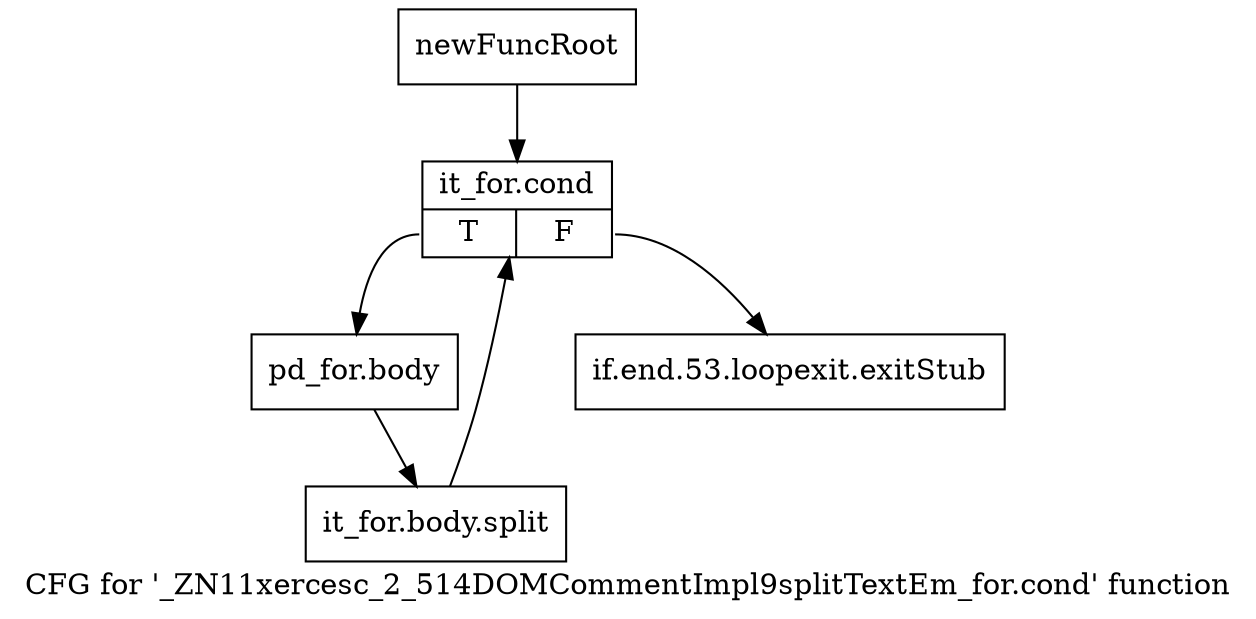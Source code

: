 digraph "CFG for '_ZN11xercesc_2_514DOMCommentImpl9splitTextEm_for.cond' function" {
	label="CFG for '_ZN11xercesc_2_514DOMCommentImpl9splitTextEm_for.cond' function";

	Node0x974e570 [shape=record,label="{newFuncRoot}"];
	Node0x974e570 -> Node0x974e610;
	Node0x974e5c0 [shape=record,label="{if.end.53.loopexit.exitStub}"];
	Node0x974e610 [shape=record,label="{it_for.cond|{<s0>T|<s1>F}}"];
	Node0x974e610:s0 -> Node0x974e660;
	Node0x974e610:s1 -> Node0x974e5c0;
	Node0x974e660 [shape=record,label="{pd_for.body}"];
	Node0x974e660 -> Node0xccd4b00;
	Node0xccd4b00 [shape=record,label="{it_for.body.split}"];
	Node0xccd4b00 -> Node0x974e610;
}

